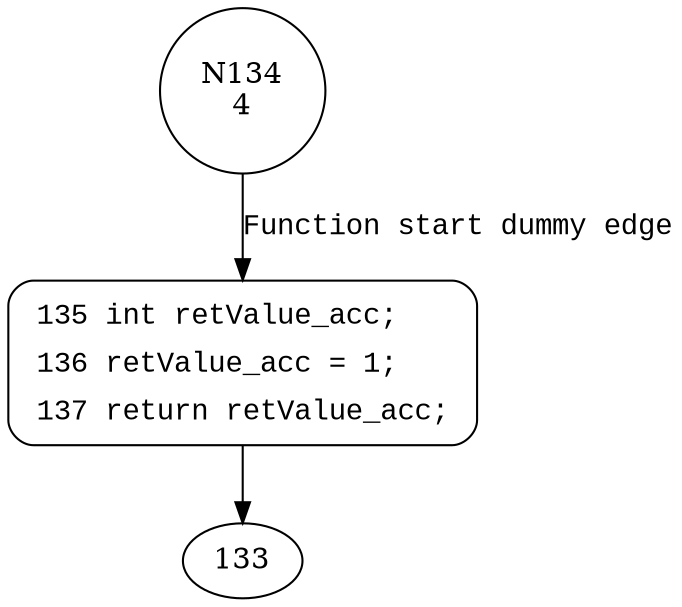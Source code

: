 digraph valid_product {
134 [shape="circle" label="N134\n4"]
135 [shape="circle" label="N135\n3"]
135 [style="filled,bold" penwidth="1" fillcolor="white" fontname="Courier New" shape="Mrecord" label=<<table border="0" cellborder="0" cellpadding="3" bgcolor="white"><tr><td align="right">135</td><td align="left">int retValue_acc;</td></tr><tr><td align="right">136</td><td align="left">retValue_acc = 1;</td></tr><tr><td align="right">137</td><td align="left">return retValue_acc;</td></tr></table>>]
135 -> 133[label=""]
134 -> 135 [label="Function start dummy edge" fontname="Courier New"]
}